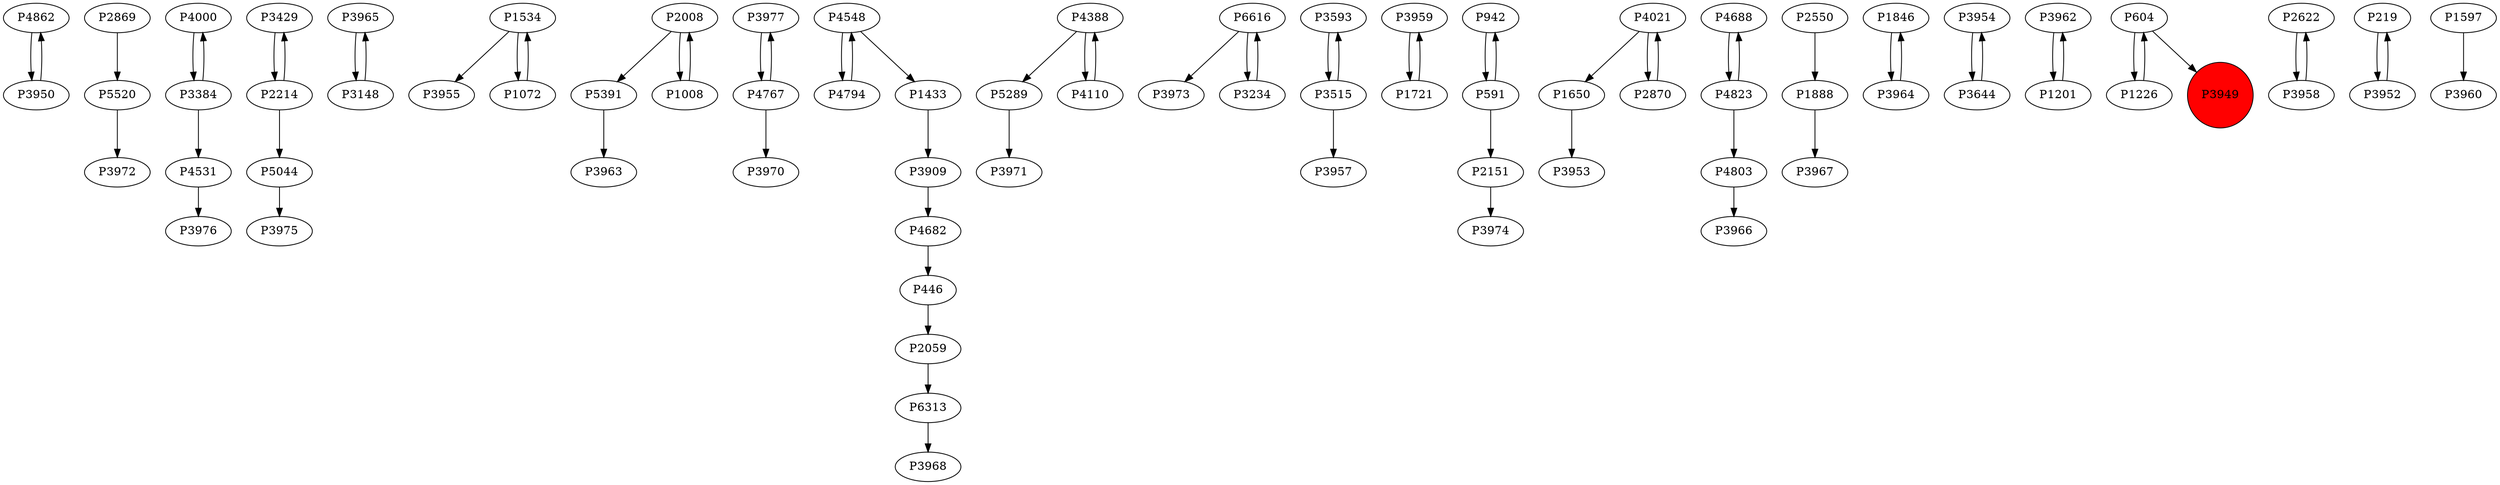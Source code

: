 digraph {
	P4862 -> P3950
	P5520 -> P3972
	P4000 -> P3384
	P3429 -> P2214
	P3965 -> P3148
	P1534 -> P3955
	P5391 -> P3963
	P5044 -> P3975
	P3977 -> P4767
	P3909 -> P4682
	P4388 -> P5289
	P6616 -> P3973
	P2869 -> P5520
	P3384 -> P4531
	P3593 -> P3515
	P4531 -> P3976
	P3959 -> P1721
	P942 -> P591
	P4794 -> P4548
	P3515 -> P3957
	P4682 -> P446
	P6313 -> P3968
	P4021 -> P1650
	P4688 -> P4823
	P2151 -> P3974
	P1888 -> P3967
	P1846 -> P3964
	P2008 -> P5391
	P3148 -> P3965
	P3954 -> P3644
	P3964 -> P1846
	P4548 -> P4794
	P2214 -> P5044
	P3962 -> P1201
	P4803 -> P3966
	P3234 -> P6616
	P4823 -> P4803
	P4823 -> P4688
	P3644 -> P3954
	P4767 -> P3970
	P4548 -> P1433
	P1008 -> P2008
	P5289 -> P3971
	P4110 -> P4388
	P604 -> P1226
	P2059 -> P6313
	P4021 -> P2870
	P3950 -> P4862
	P1721 -> P3959
	P591 -> P942
	P3384 -> P4000
	P4767 -> P3977
	P6616 -> P3234
	P2622 -> P3958
	P2214 -> P3429
	P1534 -> P1072
	P2550 -> P1888
	P219 -> P3952
	P3958 -> P2622
	P604 -> P3949
	P3515 -> P3593
	P4388 -> P4110
	P1226 -> P604
	P2870 -> P4021
	P1072 -> P1534
	P591 -> P2151
	P3952 -> P219
	P1597 -> P3960
	P1433 -> P3909
	P1650 -> P3953
	P1201 -> P3962
	P446 -> P2059
	P2008 -> P1008
	P3949 [shape=circle]
	P3949 [style=filled]
	P3949 [fillcolor=red]
}